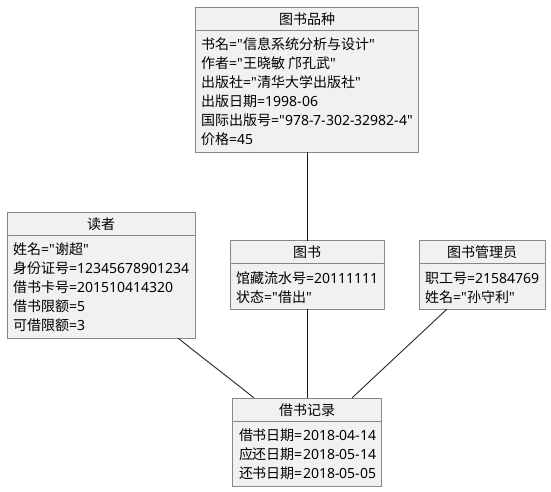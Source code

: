@startuml
object 读者 {
    姓名="谢超"
    身份证号=12345678901234
    借书卡号=201510414320
    借书限额=5
    可借限额=3
}
object 借书记录{
    借书日期=2018-04-14
    应还日期=2018-05-14
    还书日期=2018-05-05
}
object 图书{
    馆藏流水号=20111111
    状态="借出"
}
object 图书品种{
    书名="信息系统分析与设计"
    作者="王晓敏 邝孔武"
    出版社="清华大学出版社"
    出版日期=1998-06
    国际出版号="978-7-302-32982-4"
    价格=45
}
object 图书管理员{
    职工号=21584769
    姓名="孙守利"
}
读者 -- 借书记录
图书品种 -- 图书
图书 -- 借书记录
图书管理员 -- 借书记录
@enduml